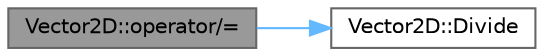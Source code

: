 digraph "Vector2D::operator/="
{
 // LATEX_PDF_SIZE
  bgcolor="transparent";
  edge [fontname=Helvetica,fontsize=10,labelfontname=Helvetica,labelfontsize=10];
  node [fontname=Helvetica,fontsize=10,shape=box,height=0.2,width=0.4];
  rankdir="LR";
  Node1 [id="Node000001",label="Vector2D::operator/=",height=0.2,width=0.4,color="gray40", fillcolor="grey60", style="filled", fontcolor="black",tooltip=" "];
  Node1 -> Node2 [id="edge1_Node000001_Node000002",color="steelblue1",style="solid",tooltip=" "];
  Node2 [id="Node000002",label="Vector2D::Divide",height=0.2,width=0.4,color="grey40", fillcolor="white", style="filled",URL="$class_vector2_d.html#afd4e50dcad2b4311a1b2e6c0afe93b02",tooltip=" "];
}
